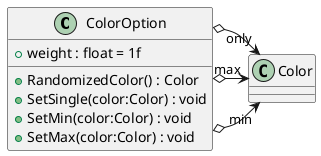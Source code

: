 @startuml
class ColorOption {
    + weight : float = 1f
    + RandomizedColor() : Color
    + SetSingle(color:Color) : void
    + SetMin(color:Color) : void
    + SetMax(color:Color) : void
}
ColorOption o-> "min" Color
ColorOption o-> "max" Color
ColorOption o-> "only" Color
@enduml
